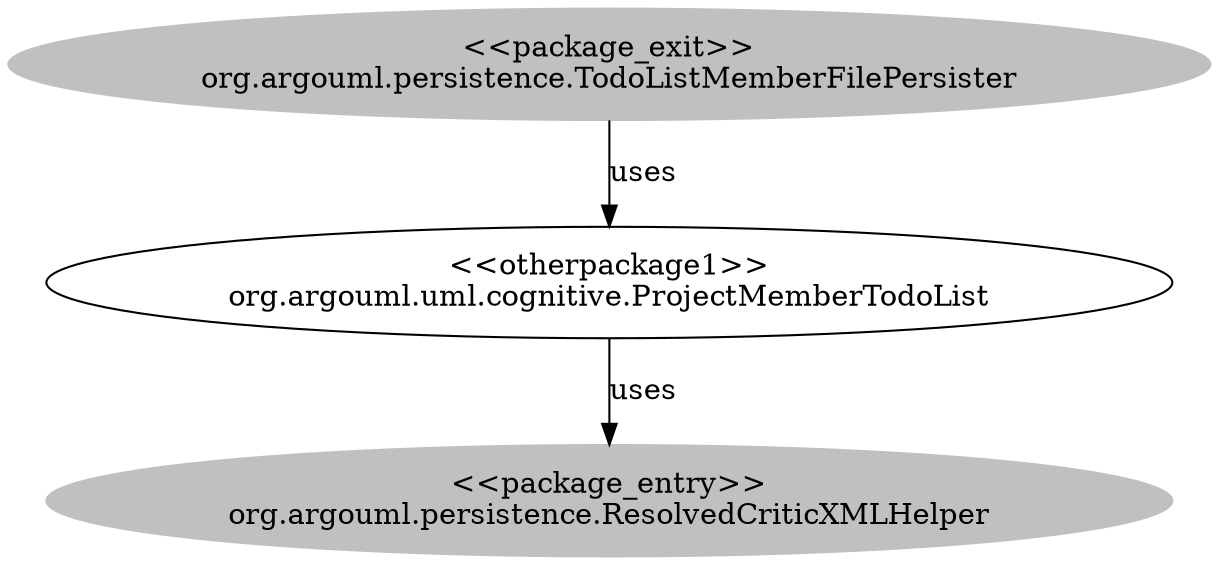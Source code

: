 digraph cd {
	org_argouml_persistence_TodoListMemberFilePersister [label="<<package_exit>>
org.argouml.persistence.TodoListMemberFilePersister",style=filled,color="grey"];
	org_argouml_persistence_ResolvedCriticXMLHelper [label="<<package_entry>>
org.argouml.persistence.ResolvedCriticXMLHelper",style=filled,color="grey"];
	org_argouml_uml_cognitive_ProjectMemberTodoList [label="<<otherpackage1>>
org.argouml.uml.cognitive.ProjectMemberTodoList"];
	org_argouml_persistence_TodoListMemberFilePersister -> org_argouml_uml_cognitive_ProjectMemberTodoList [label=uses];
	org_argouml_uml_cognitive_ProjectMemberTodoList -> org_argouml_persistence_ResolvedCriticXMLHelper [label=uses];
}
